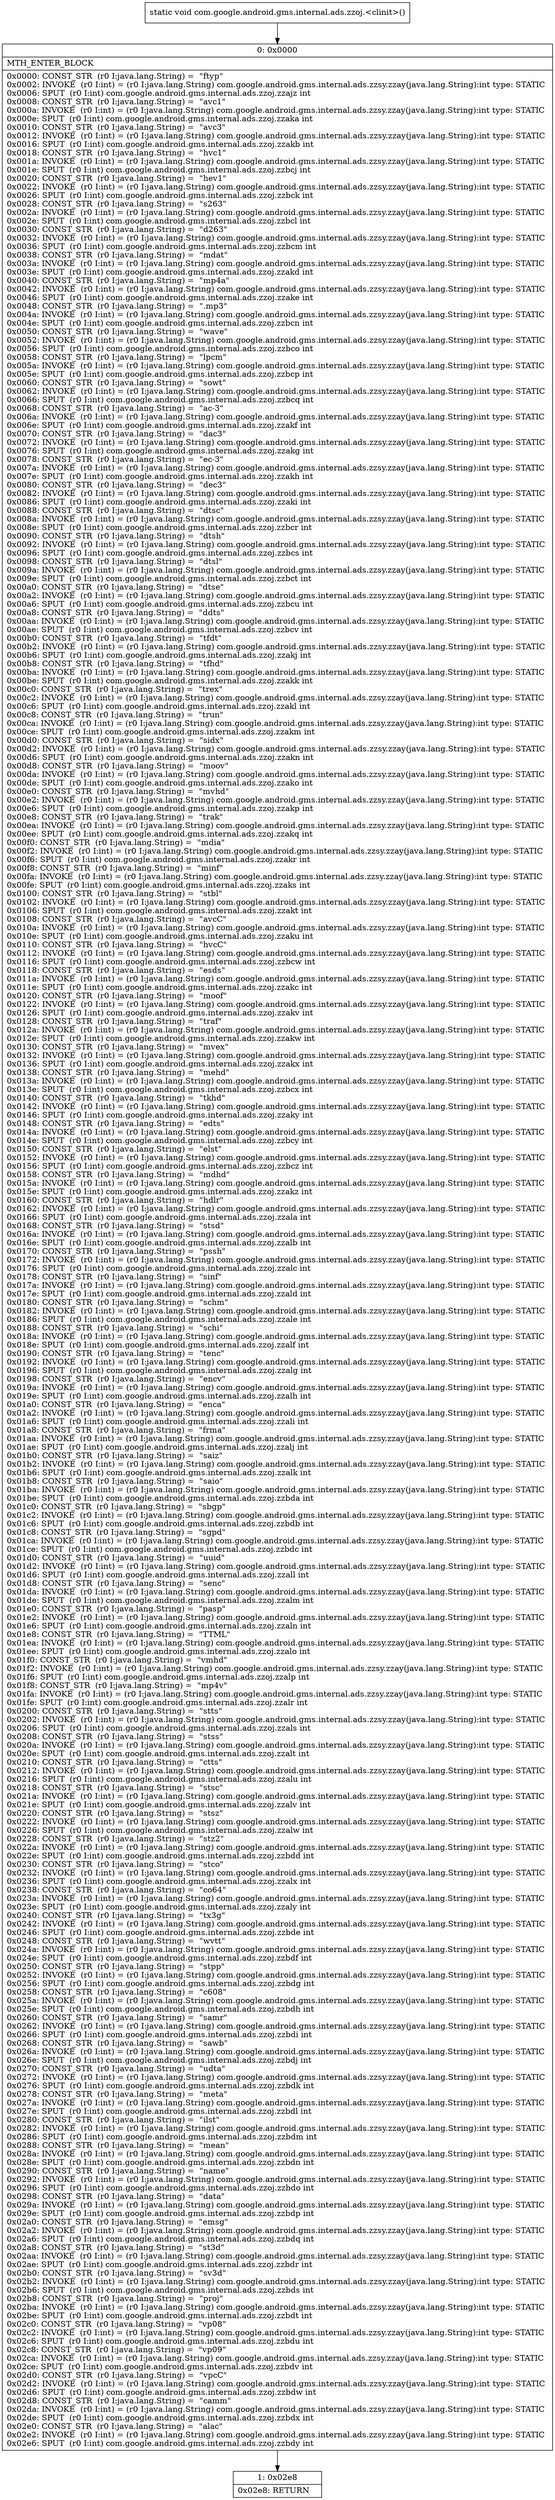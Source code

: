 digraph "CFG forcom.google.android.gms.internal.ads.zzoj.\<clinit\>()V" {
Node_0 [shape=record,label="{0\:\ 0x0000|MTH_ENTER_BLOCK\l|0x0000: CONST_STR  (r0 I:java.lang.String) =  \"ftyp\" \l0x0002: INVOKE  (r0 I:int) = (r0 I:java.lang.String) com.google.android.gms.internal.ads.zzsy.zzay(java.lang.String):int type: STATIC \l0x0006: SPUT  (r0 I:int) com.google.android.gms.internal.ads.zzoj.zzajz int \l0x0008: CONST_STR  (r0 I:java.lang.String) =  \"avc1\" \l0x000a: INVOKE  (r0 I:int) = (r0 I:java.lang.String) com.google.android.gms.internal.ads.zzsy.zzay(java.lang.String):int type: STATIC \l0x000e: SPUT  (r0 I:int) com.google.android.gms.internal.ads.zzoj.zzaka int \l0x0010: CONST_STR  (r0 I:java.lang.String) =  \"avc3\" \l0x0012: INVOKE  (r0 I:int) = (r0 I:java.lang.String) com.google.android.gms.internal.ads.zzsy.zzay(java.lang.String):int type: STATIC \l0x0016: SPUT  (r0 I:int) com.google.android.gms.internal.ads.zzoj.zzakb int \l0x0018: CONST_STR  (r0 I:java.lang.String) =  \"hvc1\" \l0x001a: INVOKE  (r0 I:int) = (r0 I:java.lang.String) com.google.android.gms.internal.ads.zzsy.zzay(java.lang.String):int type: STATIC \l0x001e: SPUT  (r0 I:int) com.google.android.gms.internal.ads.zzoj.zzbcj int \l0x0020: CONST_STR  (r0 I:java.lang.String) =  \"hev1\" \l0x0022: INVOKE  (r0 I:int) = (r0 I:java.lang.String) com.google.android.gms.internal.ads.zzsy.zzay(java.lang.String):int type: STATIC \l0x0026: SPUT  (r0 I:int) com.google.android.gms.internal.ads.zzoj.zzbck int \l0x0028: CONST_STR  (r0 I:java.lang.String) =  \"s263\" \l0x002a: INVOKE  (r0 I:int) = (r0 I:java.lang.String) com.google.android.gms.internal.ads.zzsy.zzay(java.lang.String):int type: STATIC \l0x002e: SPUT  (r0 I:int) com.google.android.gms.internal.ads.zzoj.zzbcl int \l0x0030: CONST_STR  (r0 I:java.lang.String) =  \"d263\" \l0x0032: INVOKE  (r0 I:int) = (r0 I:java.lang.String) com.google.android.gms.internal.ads.zzsy.zzay(java.lang.String):int type: STATIC \l0x0036: SPUT  (r0 I:int) com.google.android.gms.internal.ads.zzoj.zzbcm int \l0x0038: CONST_STR  (r0 I:java.lang.String) =  \"mdat\" \l0x003a: INVOKE  (r0 I:int) = (r0 I:java.lang.String) com.google.android.gms.internal.ads.zzsy.zzay(java.lang.String):int type: STATIC \l0x003e: SPUT  (r0 I:int) com.google.android.gms.internal.ads.zzoj.zzakd int \l0x0040: CONST_STR  (r0 I:java.lang.String) =  \"mp4a\" \l0x0042: INVOKE  (r0 I:int) = (r0 I:java.lang.String) com.google.android.gms.internal.ads.zzsy.zzay(java.lang.String):int type: STATIC \l0x0046: SPUT  (r0 I:int) com.google.android.gms.internal.ads.zzoj.zzake int \l0x0048: CONST_STR  (r0 I:java.lang.String) =  \".mp3\" \l0x004a: INVOKE  (r0 I:int) = (r0 I:java.lang.String) com.google.android.gms.internal.ads.zzsy.zzay(java.lang.String):int type: STATIC \l0x004e: SPUT  (r0 I:int) com.google.android.gms.internal.ads.zzoj.zzbcn int \l0x0050: CONST_STR  (r0 I:java.lang.String) =  \"wave\" \l0x0052: INVOKE  (r0 I:int) = (r0 I:java.lang.String) com.google.android.gms.internal.ads.zzsy.zzay(java.lang.String):int type: STATIC \l0x0056: SPUT  (r0 I:int) com.google.android.gms.internal.ads.zzoj.zzbco int \l0x0058: CONST_STR  (r0 I:java.lang.String) =  \"lpcm\" \l0x005a: INVOKE  (r0 I:int) = (r0 I:java.lang.String) com.google.android.gms.internal.ads.zzsy.zzay(java.lang.String):int type: STATIC \l0x005e: SPUT  (r0 I:int) com.google.android.gms.internal.ads.zzoj.zzbcp int \l0x0060: CONST_STR  (r0 I:java.lang.String) =  \"sowt\" \l0x0062: INVOKE  (r0 I:int) = (r0 I:java.lang.String) com.google.android.gms.internal.ads.zzsy.zzay(java.lang.String):int type: STATIC \l0x0066: SPUT  (r0 I:int) com.google.android.gms.internal.ads.zzoj.zzbcq int \l0x0068: CONST_STR  (r0 I:java.lang.String) =  \"ac\-3\" \l0x006a: INVOKE  (r0 I:int) = (r0 I:java.lang.String) com.google.android.gms.internal.ads.zzsy.zzay(java.lang.String):int type: STATIC \l0x006e: SPUT  (r0 I:int) com.google.android.gms.internal.ads.zzoj.zzakf int \l0x0070: CONST_STR  (r0 I:java.lang.String) =  \"dac3\" \l0x0072: INVOKE  (r0 I:int) = (r0 I:java.lang.String) com.google.android.gms.internal.ads.zzsy.zzay(java.lang.String):int type: STATIC \l0x0076: SPUT  (r0 I:int) com.google.android.gms.internal.ads.zzoj.zzakg int \l0x0078: CONST_STR  (r0 I:java.lang.String) =  \"ec\-3\" \l0x007a: INVOKE  (r0 I:int) = (r0 I:java.lang.String) com.google.android.gms.internal.ads.zzsy.zzay(java.lang.String):int type: STATIC \l0x007e: SPUT  (r0 I:int) com.google.android.gms.internal.ads.zzoj.zzakh int \l0x0080: CONST_STR  (r0 I:java.lang.String) =  \"dec3\" \l0x0082: INVOKE  (r0 I:int) = (r0 I:java.lang.String) com.google.android.gms.internal.ads.zzsy.zzay(java.lang.String):int type: STATIC \l0x0086: SPUT  (r0 I:int) com.google.android.gms.internal.ads.zzoj.zzaki int \l0x0088: CONST_STR  (r0 I:java.lang.String) =  \"dtsc\" \l0x008a: INVOKE  (r0 I:int) = (r0 I:java.lang.String) com.google.android.gms.internal.ads.zzsy.zzay(java.lang.String):int type: STATIC \l0x008e: SPUT  (r0 I:int) com.google.android.gms.internal.ads.zzoj.zzbcr int \l0x0090: CONST_STR  (r0 I:java.lang.String) =  \"dtsh\" \l0x0092: INVOKE  (r0 I:int) = (r0 I:java.lang.String) com.google.android.gms.internal.ads.zzsy.zzay(java.lang.String):int type: STATIC \l0x0096: SPUT  (r0 I:int) com.google.android.gms.internal.ads.zzoj.zzbcs int \l0x0098: CONST_STR  (r0 I:java.lang.String) =  \"dtsl\" \l0x009a: INVOKE  (r0 I:int) = (r0 I:java.lang.String) com.google.android.gms.internal.ads.zzsy.zzay(java.lang.String):int type: STATIC \l0x009e: SPUT  (r0 I:int) com.google.android.gms.internal.ads.zzoj.zzbct int \l0x00a0: CONST_STR  (r0 I:java.lang.String) =  \"dtse\" \l0x00a2: INVOKE  (r0 I:int) = (r0 I:java.lang.String) com.google.android.gms.internal.ads.zzsy.zzay(java.lang.String):int type: STATIC \l0x00a6: SPUT  (r0 I:int) com.google.android.gms.internal.ads.zzoj.zzbcu int \l0x00a8: CONST_STR  (r0 I:java.lang.String) =  \"ddts\" \l0x00aa: INVOKE  (r0 I:int) = (r0 I:java.lang.String) com.google.android.gms.internal.ads.zzsy.zzay(java.lang.String):int type: STATIC \l0x00ae: SPUT  (r0 I:int) com.google.android.gms.internal.ads.zzoj.zzbcv int \l0x00b0: CONST_STR  (r0 I:java.lang.String) =  \"tfdt\" \l0x00b2: INVOKE  (r0 I:int) = (r0 I:java.lang.String) com.google.android.gms.internal.ads.zzsy.zzay(java.lang.String):int type: STATIC \l0x00b6: SPUT  (r0 I:int) com.google.android.gms.internal.ads.zzoj.zzakj int \l0x00b8: CONST_STR  (r0 I:java.lang.String) =  \"tfhd\" \l0x00ba: INVOKE  (r0 I:int) = (r0 I:java.lang.String) com.google.android.gms.internal.ads.zzsy.zzay(java.lang.String):int type: STATIC \l0x00be: SPUT  (r0 I:int) com.google.android.gms.internal.ads.zzoj.zzakk int \l0x00c0: CONST_STR  (r0 I:java.lang.String) =  \"trex\" \l0x00c2: INVOKE  (r0 I:int) = (r0 I:java.lang.String) com.google.android.gms.internal.ads.zzsy.zzay(java.lang.String):int type: STATIC \l0x00c6: SPUT  (r0 I:int) com.google.android.gms.internal.ads.zzoj.zzakl int \l0x00c8: CONST_STR  (r0 I:java.lang.String) =  \"trun\" \l0x00ca: INVOKE  (r0 I:int) = (r0 I:java.lang.String) com.google.android.gms.internal.ads.zzsy.zzay(java.lang.String):int type: STATIC \l0x00ce: SPUT  (r0 I:int) com.google.android.gms.internal.ads.zzoj.zzakm int \l0x00d0: CONST_STR  (r0 I:java.lang.String) =  \"sidx\" \l0x00d2: INVOKE  (r0 I:int) = (r0 I:java.lang.String) com.google.android.gms.internal.ads.zzsy.zzay(java.lang.String):int type: STATIC \l0x00d6: SPUT  (r0 I:int) com.google.android.gms.internal.ads.zzoj.zzakn int \l0x00d8: CONST_STR  (r0 I:java.lang.String) =  \"moov\" \l0x00da: INVOKE  (r0 I:int) = (r0 I:java.lang.String) com.google.android.gms.internal.ads.zzsy.zzay(java.lang.String):int type: STATIC \l0x00de: SPUT  (r0 I:int) com.google.android.gms.internal.ads.zzoj.zzako int \l0x00e0: CONST_STR  (r0 I:java.lang.String) =  \"mvhd\" \l0x00e2: INVOKE  (r0 I:int) = (r0 I:java.lang.String) com.google.android.gms.internal.ads.zzsy.zzay(java.lang.String):int type: STATIC \l0x00e6: SPUT  (r0 I:int) com.google.android.gms.internal.ads.zzoj.zzakp int \l0x00e8: CONST_STR  (r0 I:java.lang.String) =  \"trak\" \l0x00ea: INVOKE  (r0 I:int) = (r0 I:java.lang.String) com.google.android.gms.internal.ads.zzsy.zzay(java.lang.String):int type: STATIC \l0x00ee: SPUT  (r0 I:int) com.google.android.gms.internal.ads.zzoj.zzakq int \l0x00f0: CONST_STR  (r0 I:java.lang.String) =  \"mdia\" \l0x00f2: INVOKE  (r0 I:int) = (r0 I:java.lang.String) com.google.android.gms.internal.ads.zzsy.zzay(java.lang.String):int type: STATIC \l0x00f6: SPUT  (r0 I:int) com.google.android.gms.internal.ads.zzoj.zzakr int \l0x00f8: CONST_STR  (r0 I:java.lang.String) =  \"minf\" \l0x00fa: INVOKE  (r0 I:int) = (r0 I:java.lang.String) com.google.android.gms.internal.ads.zzsy.zzay(java.lang.String):int type: STATIC \l0x00fe: SPUT  (r0 I:int) com.google.android.gms.internal.ads.zzoj.zzaks int \l0x0100: CONST_STR  (r0 I:java.lang.String) =  \"stbl\" \l0x0102: INVOKE  (r0 I:int) = (r0 I:java.lang.String) com.google.android.gms.internal.ads.zzsy.zzay(java.lang.String):int type: STATIC \l0x0106: SPUT  (r0 I:int) com.google.android.gms.internal.ads.zzoj.zzakt int \l0x0108: CONST_STR  (r0 I:java.lang.String) =  \"avcC\" \l0x010a: INVOKE  (r0 I:int) = (r0 I:java.lang.String) com.google.android.gms.internal.ads.zzsy.zzay(java.lang.String):int type: STATIC \l0x010e: SPUT  (r0 I:int) com.google.android.gms.internal.ads.zzoj.zzaku int \l0x0110: CONST_STR  (r0 I:java.lang.String) =  \"hvcC\" \l0x0112: INVOKE  (r0 I:int) = (r0 I:java.lang.String) com.google.android.gms.internal.ads.zzsy.zzay(java.lang.String):int type: STATIC \l0x0116: SPUT  (r0 I:int) com.google.android.gms.internal.ads.zzoj.zzbcw int \l0x0118: CONST_STR  (r0 I:java.lang.String) =  \"esds\" \l0x011a: INVOKE  (r0 I:int) = (r0 I:java.lang.String) com.google.android.gms.internal.ads.zzsy.zzay(java.lang.String):int type: STATIC \l0x011e: SPUT  (r0 I:int) com.google.android.gms.internal.ads.zzoj.zzakc int \l0x0120: CONST_STR  (r0 I:java.lang.String) =  \"moof\" \l0x0122: INVOKE  (r0 I:int) = (r0 I:java.lang.String) com.google.android.gms.internal.ads.zzsy.zzay(java.lang.String):int type: STATIC \l0x0126: SPUT  (r0 I:int) com.google.android.gms.internal.ads.zzoj.zzakv int \l0x0128: CONST_STR  (r0 I:java.lang.String) =  \"traf\" \l0x012a: INVOKE  (r0 I:int) = (r0 I:java.lang.String) com.google.android.gms.internal.ads.zzsy.zzay(java.lang.String):int type: STATIC \l0x012e: SPUT  (r0 I:int) com.google.android.gms.internal.ads.zzoj.zzakw int \l0x0130: CONST_STR  (r0 I:java.lang.String) =  \"mvex\" \l0x0132: INVOKE  (r0 I:int) = (r0 I:java.lang.String) com.google.android.gms.internal.ads.zzsy.zzay(java.lang.String):int type: STATIC \l0x0136: SPUT  (r0 I:int) com.google.android.gms.internal.ads.zzoj.zzakx int \l0x0138: CONST_STR  (r0 I:java.lang.String) =  \"mehd\" \l0x013a: INVOKE  (r0 I:int) = (r0 I:java.lang.String) com.google.android.gms.internal.ads.zzsy.zzay(java.lang.String):int type: STATIC \l0x013e: SPUT  (r0 I:int) com.google.android.gms.internal.ads.zzoj.zzbcx int \l0x0140: CONST_STR  (r0 I:java.lang.String) =  \"tkhd\" \l0x0142: INVOKE  (r0 I:int) = (r0 I:java.lang.String) com.google.android.gms.internal.ads.zzsy.zzay(java.lang.String):int type: STATIC \l0x0146: SPUT  (r0 I:int) com.google.android.gms.internal.ads.zzoj.zzaky int \l0x0148: CONST_STR  (r0 I:java.lang.String) =  \"edts\" \l0x014a: INVOKE  (r0 I:int) = (r0 I:java.lang.String) com.google.android.gms.internal.ads.zzsy.zzay(java.lang.String):int type: STATIC \l0x014e: SPUT  (r0 I:int) com.google.android.gms.internal.ads.zzoj.zzbcy int \l0x0150: CONST_STR  (r0 I:java.lang.String) =  \"elst\" \l0x0152: INVOKE  (r0 I:int) = (r0 I:java.lang.String) com.google.android.gms.internal.ads.zzsy.zzay(java.lang.String):int type: STATIC \l0x0156: SPUT  (r0 I:int) com.google.android.gms.internal.ads.zzoj.zzbcz int \l0x0158: CONST_STR  (r0 I:java.lang.String) =  \"mdhd\" \l0x015a: INVOKE  (r0 I:int) = (r0 I:java.lang.String) com.google.android.gms.internal.ads.zzsy.zzay(java.lang.String):int type: STATIC \l0x015e: SPUT  (r0 I:int) com.google.android.gms.internal.ads.zzoj.zzakz int \l0x0160: CONST_STR  (r0 I:java.lang.String) =  \"hdlr\" \l0x0162: INVOKE  (r0 I:int) = (r0 I:java.lang.String) com.google.android.gms.internal.ads.zzsy.zzay(java.lang.String):int type: STATIC \l0x0166: SPUT  (r0 I:int) com.google.android.gms.internal.ads.zzoj.zzala int \l0x0168: CONST_STR  (r0 I:java.lang.String) =  \"stsd\" \l0x016a: INVOKE  (r0 I:int) = (r0 I:java.lang.String) com.google.android.gms.internal.ads.zzsy.zzay(java.lang.String):int type: STATIC \l0x016e: SPUT  (r0 I:int) com.google.android.gms.internal.ads.zzoj.zzalb int \l0x0170: CONST_STR  (r0 I:java.lang.String) =  \"pssh\" \l0x0172: INVOKE  (r0 I:int) = (r0 I:java.lang.String) com.google.android.gms.internal.ads.zzsy.zzay(java.lang.String):int type: STATIC \l0x0176: SPUT  (r0 I:int) com.google.android.gms.internal.ads.zzoj.zzalc int \l0x0178: CONST_STR  (r0 I:java.lang.String) =  \"sinf\" \l0x017a: INVOKE  (r0 I:int) = (r0 I:java.lang.String) com.google.android.gms.internal.ads.zzsy.zzay(java.lang.String):int type: STATIC \l0x017e: SPUT  (r0 I:int) com.google.android.gms.internal.ads.zzoj.zzald int \l0x0180: CONST_STR  (r0 I:java.lang.String) =  \"schm\" \l0x0182: INVOKE  (r0 I:int) = (r0 I:java.lang.String) com.google.android.gms.internal.ads.zzsy.zzay(java.lang.String):int type: STATIC \l0x0186: SPUT  (r0 I:int) com.google.android.gms.internal.ads.zzoj.zzale int \l0x0188: CONST_STR  (r0 I:java.lang.String) =  \"schi\" \l0x018a: INVOKE  (r0 I:int) = (r0 I:java.lang.String) com.google.android.gms.internal.ads.zzsy.zzay(java.lang.String):int type: STATIC \l0x018e: SPUT  (r0 I:int) com.google.android.gms.internal.ads.zzoj.zzalf int \l0x0190: CONST_STR  (r0 I:java.lang.String) =  \"tenc\" \l0x0192: INVOKE  (r0 I:int) = (r0 I:java.lang.String) com.google.android.gms.internal.ads.zzsy.zzay(java.lang.String):int type: STATIC \l0x0196: SPUT  (r0 I:int) com.google.android.gms.internal.ads.zzoj.zzalg int \l0x0198: CONST_STR  (r0 I:java.lang.String) =  \"encv\" \l0x019a: INVOKE  (r0 I:int) = (r0 I:java.lang.String) com.google.android.gms.internal.ads.zzsy.zzay(java.lang.String):int type: STATIC \l0x019e: SPUT  (r0 I:int) com.google.android.gms.internal.ads.zzoj.zzalh int \l0x01a0: CONST_STR  (r0 I:java.lang.String) =  \"enca\" \l0x01a2: INVOKE  (r0 I:int) = (r0 I:java.lang.String) com.google.android.gms.internal.ads.zzsy.zzay(java.lang.String):int type: STATIC \l0x01a6: SPUT  (r0 I:int) com.google.android.gms.internal.ads.zzoj.zzali int \l0x01a8: CONST_STR  (r0 I:java.lang.String) =  \"frma\" \l0x01aa: INVOKE  (r0 I:int) = (r0 I:java.lang.String) com.google.android.gms.internal.ads.zzsy.zzay(java.lang.String):int type: STATIC \l0x01ae: SPUT  (r0 I:int) com.google.android.gms.internal.ads.zzoj.zzalj int \l0x01b0: CONST_STR  (r0 I:java.lang.String) =  \"saiz\" \l0x01b2: INVOKE  (r0 I:int) = (r0 I:java.lang.String) com.google.android.gms.internal.ads.zzsy.zzay(java.lang.String):int type: STATIC \l0x01b6: SPUT  (r0 I:int) com.google.android.gms.internal.ads.zzoj.zzalk int \l0x01b8: CONST_STR  (r0 I:java.lang.String) =  \"saio\" \l0x01ba: INVOKE  (r0 I:int) = (r0 I:java.lang.String) com.google.android.gms.internal.ads.zzsy.zzay(java.lang.String):int type: STATIC \l0x01be: SPUT  (r0 I:int) com.google.android.gms.internal.ads.zzoj.zzbda int \l0x01c0: CONST_STR  (r0 I:java.lang.String) =  \"sbgp\" \l0x01c2: INVOKE  (r0 I:int) = (r0 I:java.lang.String) com.google.android.gms.internal.ads.zzsy.zzay(java.lang.String):int type: STATIC \l0x01c6: SPUT  (r0 I:int) com.google.android.gms.internal.ads.zzoj.zzbdb int \l0x01c8: CONST_STR  (r0 I:java.lang.String) =  \"sgpd\" \l0x01ca: INVOKE  (r0 I:int) = (r0 I:java.lang.String) com.google.android.gms.internal.ads.zzsy.zzay(java.lang.String):int type: STATIC \l0x01ce: SPUT  (r0 I:int) com.google.android.gms.internal.ads.zzoj.zzbdc int \l0x01d0: CONST_STR  (r0 I:java.lang.String) =  \"uuid\" \l0x01d2: INVOKE  (r0 I:int) = (r0 I:java.lang.String) com.google.android.gms.internal.ads.zzsy.zzay(java.lang.String):int type: STATIC \l0x01d6: SPUT  (r0 I:int) com.google.android.gms.internal.ads.zzoj.zzall int \l0x01d8: CONST_STR  (r0 I:java.lang.String) =  \"senc\" \l0x01da: INVOKE  (r0 I:int) = (r0 I:java.lang.String) com.google.android.gms.internal.ads.zzsy.zzay(java.lang.String):int type: STATIC \l0x01de: SPUT  (r0 I:int) com.google.android.gms.internal.ads.zzoj.zzalm int \l0x01e0: CONST_STR  (r0 I:java.lang.String) =  \"pasp\" \l0x01e2: INVOKE  (r0 I:int) = (r0 I:java.lang.String) com.google.android.gms.internal.ads.zzsy.zzay(java.lang.String):int type: STATIC \l0x01e6: SPUT  (r0 I:int) com.google.android.gms.internal.ads.zzoj.zzaln int \l0x01e8: CONST_STR  (r0 I:java.lang.String) =  \"TTML\" \l0x01ea: INVOKE  (r0 I:int) = (r0 I:java.lang.String) com.google.android.gms.internal.ads.zzsy.zzay(java.lang.String):int type: STATIC \l0x01ee: SPUT  (r0 I:int) com.google.android.gms.internal.ads.zzoj.zzalo int \l0x01f0: CONST_STR  (r0 I:java.lang.String) =  \"vmhd\" \l0x01f2: INVOKE  (r0 I:int) = (r0 I:java.lang.String) com.google.android.gms.internal.ads.zzsy.zzay(java.lang.String):int type: STATIC \l0x01f6: SPUT  (r0 I:int) com.google.android.gms.internal.ads.zzoj.zzalp int \l0x01f8: CONST_STR  (r0 I:java.lang.String) =  \"mp4v\" \l0x01fa: INVOKE  (r0 I:int) = (r0 I:java.lang.String) com.google.android.gms.internal.ads.zzsy.zzay(java.lang.String):int type: STATIC \l0x01fe: SPUT  (r0 I:int) com.google.android.gms.internal.ads.zzoj.zzalr int \l0x0200: CONST_STR  (r0 I:java.lang.String) =  \"stts\" \l0x0202: INVOKE  (r0 I:int) = (r0 I:java.lang.String) com.google.android.gms.internal.ads.zzsy.zzay(java.lang.String):int type: STATIC \l0x0206: SPUT  (r0 I:int) com.google.android.gms.internal.ads.zzoj.zzals int \l0x0208: CONST_STR  (r0 I:java.lang.String) =  \"stss\" \l0x020a: INVOKE  (r0 I:int) = (r0 I:java.lang.String) com.google.android.gms.internal.ads.zzsy.zzay(java.lang.String):int type: STATIC \l0x020e: SPUT  (r0 I:int) com.google.android.gms.internal.ads.zzoj.zzalt int \l0x0210: CONST_STR  (r0 I:java.lang.String) =  \"ctts\" \l0x0212: INVOKE  (r0 I:int) = (r0 I:java.lang.String) com.google.android.gms.internal.ads.zzsy.zzay(java.lang.String):int type: STATIC \l0x0216: SPUT  (r0 I:int) com.google.android.gms.internal.ads.zzoj.zzalu int \l0x0218: CONST_STR  (r0 I:java.lang.String) =  \"stsc\" \l0x021a: INVOKE  (r0 I:int) = (r0 I:java.lang.String) com.google.android.gms.internal.ads.zzsy.zzay(java.lang.String):int type: STATIC \l0x021e: SPUT  (r0 I:int) com.google.android.gms.internal.ads.zzoj.zzalv int \l0x0220: CONST_STR  (r0 I:java.lang.String) =  \"stsz\" \l0x0222: INVOKE  (r0 I:int) = (r0 I:java.lang.String) com.google.android.gms.internal.ads.zzsy.zzay(java.lang.String):int type: STATIC \l0x0226: SPUT  (r0 I:int) com.google.android.gms.internal.ads.zzoj.zzalw int \l0x0228: CONST_STR  (r0 I:java.lang.String) =  \"stz2\" \l0x022a: INVOKE  (r0 I:int) = (r0 I:java.lang.String) com.google.android.gms.internal.ads.zzsy.zzay(java.lang.String):int type: STATIC \l0x022e: SPUT  (r0 I:int) com.google.android.gms.internal.ads.zzoj.zzbdd int \l0x0230: CONST_STR  (r0 I:java.lang.String) =  \"stco\" \l0x0232: INVOKE  (r0 I:int) = (r0 I:java.lang.String) com.google.android.gms.internal.ads.zzsy.zzay(java.lang.String):int type: STATIC \l0x0236: SPUT  (r0 I:int) com.google.android.gms.internal.ads.zzoj.zzalx int \l0x0238: CONST_STR  (r0 I:java.lang.String) =  \"co64\" \l0x023a: INVOKE  (r0 I:int) = (r0 I:java.lang.String) com.google.android.gms.internal.ads.zzsy.zzay(java.lang.String):int type: STATIC \l0x023e: SPUT  (r0 I:int) com.google.android.gms.internal.ads.zzoj.zzaly int \l0x0240: CONST_STR  (r0 I:java.lang.String) =  \"tx3g\" \l0x0242: INVOKE  (r0 I:int) = (r0 I:java.lang.String) com.google.android.gms.internal.ads.zzsy.zzay(java.lang.String):int type: STATIC \l0x0246: SPUT  (r0 I:int) com.google.android.gms.internal.ads.zzoj.zzbde int \l0x0248: CONST_STR  (r0 I:java.lang.String) =  \"wvtt\" \l0x024a: INVOKE  (r0 I:int) = (r0 I:java.lang.String) com.google.android.gms.internal.ads.zzsy.zzay(java.lang.String):int type: STATIC \l0x024e: SPUT  (r0 I:int) com.google.android.gms.internal.ads.zzoj.zzbdf int \l0x0250: CONST_STR  (r0 I:java.lang.String) =  \"stpp\" \l0x0252: INVOKE  (r0 I:int) = (r0 I:java.lang.String) com.google.android.gms.internal.ads.zzsy.zzay(java.lang.String):int type: STATIC \l0x0256: SPUT  (r0 I:int) com.google.android.gms.internal.ads.zzoj.zzbdg int \l0x0258: CONST_STR  (r0 I:java.lang.String) =  \"c608\" \l0x025a: INVOKE  (r0 I:int) = (r0 I:java.lang.String) com.google.android.gms.internal.ads.zzsy.zzay(java.lang.String):int type: STATIC \l0x025e: SPUT  (r0 I:int) com.google.android.gms.internal.ads.zzoj.zzbdh int \l0x0260: CONST_STR  (r0 I:java.lang.String) =  \"samr\" \l0x0262: INVOKE  (r0 I:int) = (r0 I:java.lang.String) com.google.android.gms.internal.ads.zzsy.zzay(java.lang.String):int type: STATIC \l0x0266: SPUT  (r0 I:int) com.google.android.gms.internal.ads.zzoj.zzbdi int \l0x0268: CONST_STR  (r0 I:java.lang.String) =  \"sawb\" \l0x026a: INVOKE  (r0 I:int) = (r0 I:java.lang.String) com.google.android.gms.internal.ads.zzsy.zzay(java.lang.String):int type: STATIC \l0x026e: SPUT  (r0 I:int) com.google.android.gms.internal.ads.zzoj.zzbdj int \l0x0270: CONST_STR  (r0 I:java.lang.String) =  \"udta\" \l0x0272: INVOKE  (r0 I:int) = (r0 I:java.lang.String) com.google.android.gms.internal.ads.zzsy.zzay(java.lang.String):int type: STATIC \l0x0276: SPUT  (r0 I:int) com.google.android.gms.internal.ads.zzoj.zzbdk int \l0x0278: CONST_STR  (r0 I:java.lang.String) =  \"meta\" \l0x027a: INVOKE  (r0 I:int) = (r0 I:java.lang.String) com.google.android.gms.internal.ads.zzsy.zzay(java.lang.String):int type: STATIC \l0x027e: SPUT  (r0 I:int) com.google.android.gms.internal.ads.zzoj.zzbdl int \l0x0280: CONST_STR  (r0 I:java.lang.String) =  \"ilst\" \l0x0282: INVOKE  (r0 I:int) = (r0 I:java.lang.String) com.google.android.gms.internal.ads.zzsy.zzay(java.lang.String):int type: STATIC \l0x0286: SPUT  (r0 I:int) com.google.android.gms.internal.ads.zzoj.zzbdm int \l0x0288: CONST_STR  (r0 I:java.lang.String) =  \"mean\" \l0x028a: INVOKE  (r0 I:int) = (r0 I:java.lang.String) com.google.android.gms.internal.ads.zzsy.zzay(java.lang.String):int type: STATIC \l0x028e: SPUT  (r0 I:int) com.google.android.gms.internal.ads.zzoj.zzbdn int \l0x0290: CONST_STR  (r0 I:java.lang.String) =  \"name\" \l0x0292: INVOKE  (r0 I:int) = (r0 I:java.lang.String) com.google.android.gms.internal.ads.zzsy.zzay(java.lang.String):int type: STATIC \l0x0296: SPUT  (r0 I:int) com.google.android.gms.internal.ads.zzoj.zzbdo int \l0x0298: CONST_STR  (r0 I:java.lang.String) =  \"data\" \l0x029a: INVOKE  (r0 I:int) = (r0 I:java.lang.String) com.google.android.gms.internal.ads.zzsy.zzay(java.lang.String):int type: STATIC \l0x029e: SPUT  (r0 I:int) com.google.android.gms.internal.ads.zzoj.zzbdp int \l0x02a0: CONST_STR  (r0 I:java.lang.String) =  \"emsg\" \l0x02a2: INVOKE  (r0 I:int) = (r0 I:java.lang.String) com.google.android.gms.internal.ads.zzsy.zzay(java.lang.String):int type: STATIC \l0x02a6: SPUT  (r0 I:int) com.google.android.gms.internal.ads.zzoj.zzbdq int \l0x02a8: CONST_STR  (r0 I:java.lang.String) =  \"st3d\" \l0x02aa: INVOKE  (r0 I:int) = (r0 I:java.lang.String) com.google.android.gms.internal.ads.zzsy.zzay(java.lang.String):int type: STATIC \l0x02ae: SPUT  (r0 I:int) com.google.android.gms.internal.ads.zzoj.zzbdr int \l0x02b0: CONST_STR  (r0 I:java.lang.String) =  \"sv3d\" \l0x02b2: INVOKE  (r0 I:int) = (r0 I:java.lang.String) com.google.android.gms.internal.ads.zzsy.zzay(java.lang.String):int type: STATIC \l0x02b6: SPUT  (r0 I:int) com.google.android.gms.internal.ads.zzoj.zzbds int \l0x02b8: CONST_STR  (r0 I:java.lang.String) =  \"proj\" \l0x02ba: INVOKE  (r0 I:int) = (r0 I:java.lang.String) com.google.android.gms.internal.ads.zzsy.zzay(java.lang.String):int type: STATIC \l0x02be: SPUT  (r0 I:int) com.google.android.gms.internal.ads.zzoj.zzbdt int \l0x02c0: CONST_STR  (r0 I:java.lang.String) =  \"vp08\" \l0x02c2: INVOKE  (r0 I:int) = (r0 I:java.lang.String) com.google.android.gms.internal.ads.zzsy.zzay(java.lang.String):int type: STATIC \l0x02c6: SPUT  (r0 I:int) com.google.android.gms.internal.ads.zzoj.zzbdu int \l0x02c8: CONST_STR  (r0 I:java.lang.String) =  \"vp09\" \l0x02ca: INVOKE  (r0 I:int) = (r0 I:java.lang.String) com.google.android.gms.internal.ads.zzsy.zzay(java.lang.String):int type: STATIC \l0x02ce: SPUT  (r0 I:int) com.google.android.gms.internal.ads.zzoj.zzbdv int \l0x02d0: CONST_STR  (r0 I:java.lang.String) =  \"vpcC\" \l0x02d2: INVOKE  (r0 I:int) = (r0 I:java.lang.String) com.google.android.gms.internal.ads.zzsy.zzay(java.lang.String):int type: STATIC \l0x02d6: SPUT  (r0 I:int) com.google.android.gms.internal.ads.zzoj.zzbdw int \l0x02d8: CONST_STR  (r0 I:java.lang.String) =  \"camm\" \l0x02da: INVOKE  (r0 I:int) = (r0 I:java.lang.String) com.google.android.gms.internal.ads.zzsy.zzay(java.lang.String):int type: STATIC \l0x02de: SPUT  (r0 I:int) com.google.android.gms.internal.ads.zzoj.zzbdx int \l0x02e0: CONST_STR  (r0 I:java.lang.String) =  \"alac\" \l0x02e2: INVOKE  (r0 I:int) = (r0 I:java.lang.String) com.google.android.gms.internal.ads.zzsy.zzay(java.lang.String):int type: STATIC \l0x02e6: SPUT  (r0 I:int) com.google.android.gms.internal.ads.zzoj.zzbdy int \l}"];
Node_1 [shape=record,label="{1\:\ 0x02e8|0x02e8: RETURN   \l}"];
MethodNode[shape=record,label="{static void com.google.android.gms.internal.ads.zzoj.\<clinit\>() }"];
MethodNode -> Node_0;
Node_0 -> Node_1;
}


